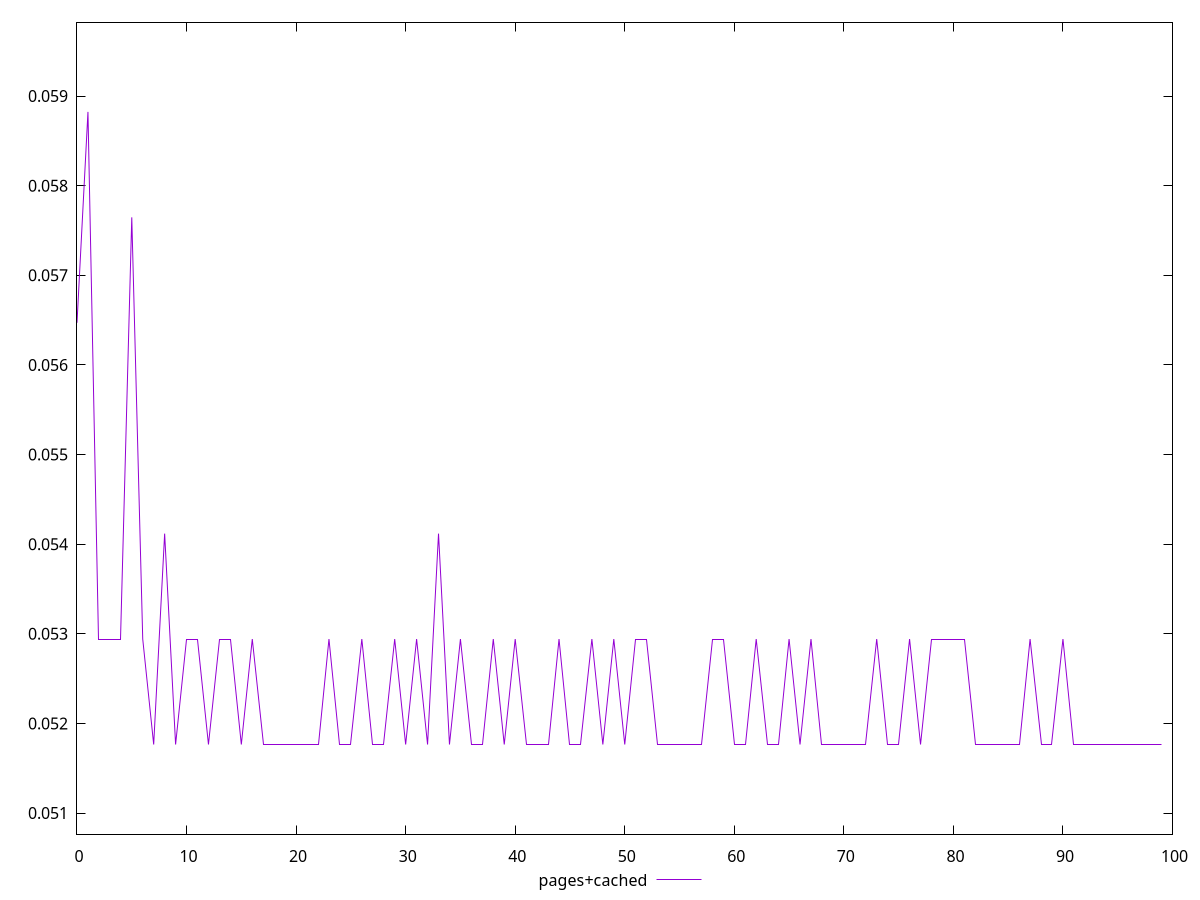 $_pagesCached <<EOF
0.056470588235294106
0.05882352941176472
0.052941176470588214
0.052941176470588214
0.052941176470588214
0.057647058823529385
0.052941176470588214
0.051764705882352935
0.05411764705882349
0.051764705882352935
0.052941176470588214
0.052941176470588214
0.051764705882352935
0.052941176470588214
0.052941176470588214
0.051764705882352935
0.052941176470588214
0.051764705882352935
0.051764705882352935
0.051764705882352935
0.051764705882352935
0.051764705882352935
0.051764705882352935
0.052941176470588214
0.051764705882352935
0.051764705882352935
0.052941176470588214
0.051764705882352935
0.051764705882352935
0.052941176470588214
0.051764705882352935
0.052941176470588214
0.051764705882352935
0.05411764705882349
0.051764705882352935
0.052941176470588214
0.051764705882352935
0.051764705882352935
0.052941176470588214
0.051764705882352935
0.052941176470588214
0.051764705882352935
0.051764705882352935
0.051764705882352935
0.052941176470588214
0.051764705882352935
0.051764705882352935
0.052941176470588214
0.051764705882352935
0.052941176470588214
0.051764705882352935
0.052941176470588214
0.052941176470588214
0.051764705882352935
0.051764705882352935
0.051764705882352935
0.051764705882352935
0.051764705882352935
0.052941176470588214
0.052941176470588214
0.051764705882352935
0.051764705882352935
0.052941176470588214
0.051764705882352935
0.051764705882352935
0.052941176470588214
0.051764705882352935
0.052941176470588214
0.051764705882352935
0.051764705882352935
0.051764705882352935
0.051764705882352935
0.051764705882352935
0.052941176470588214
0.051764705882352935
0.051764705882352935
0.052941176470588214
0.051764705882352935
0.052941176470588214
0.052941176470588214
0.052941176470588214
0.052941176470588214
0.051764705882352935
0.051764705882352935
0.051764705882352935
0.051764705882352935
0.051764705882352935
0.052941176470588214
0.051764705882352935
0.051764705882352935
0.052941176470588214
0.051764705882352935
0.051764705882352935
0.051764705882352935
0.051764705882352935
0.051764705882352935
0.051764705882352935
0.051764705882352935
0.051764705882352935
0.051764705882352935
EOF
set key outside below
set terminal pngcairo
set output "report_00005_2020-11-02T22-26-11.212Z/unused-javascript/pages+cached//score.png"
set yrange [0.050764705882352934:0.05982352941176472]
plot $_pagesCached title "pages+cached" with line ,